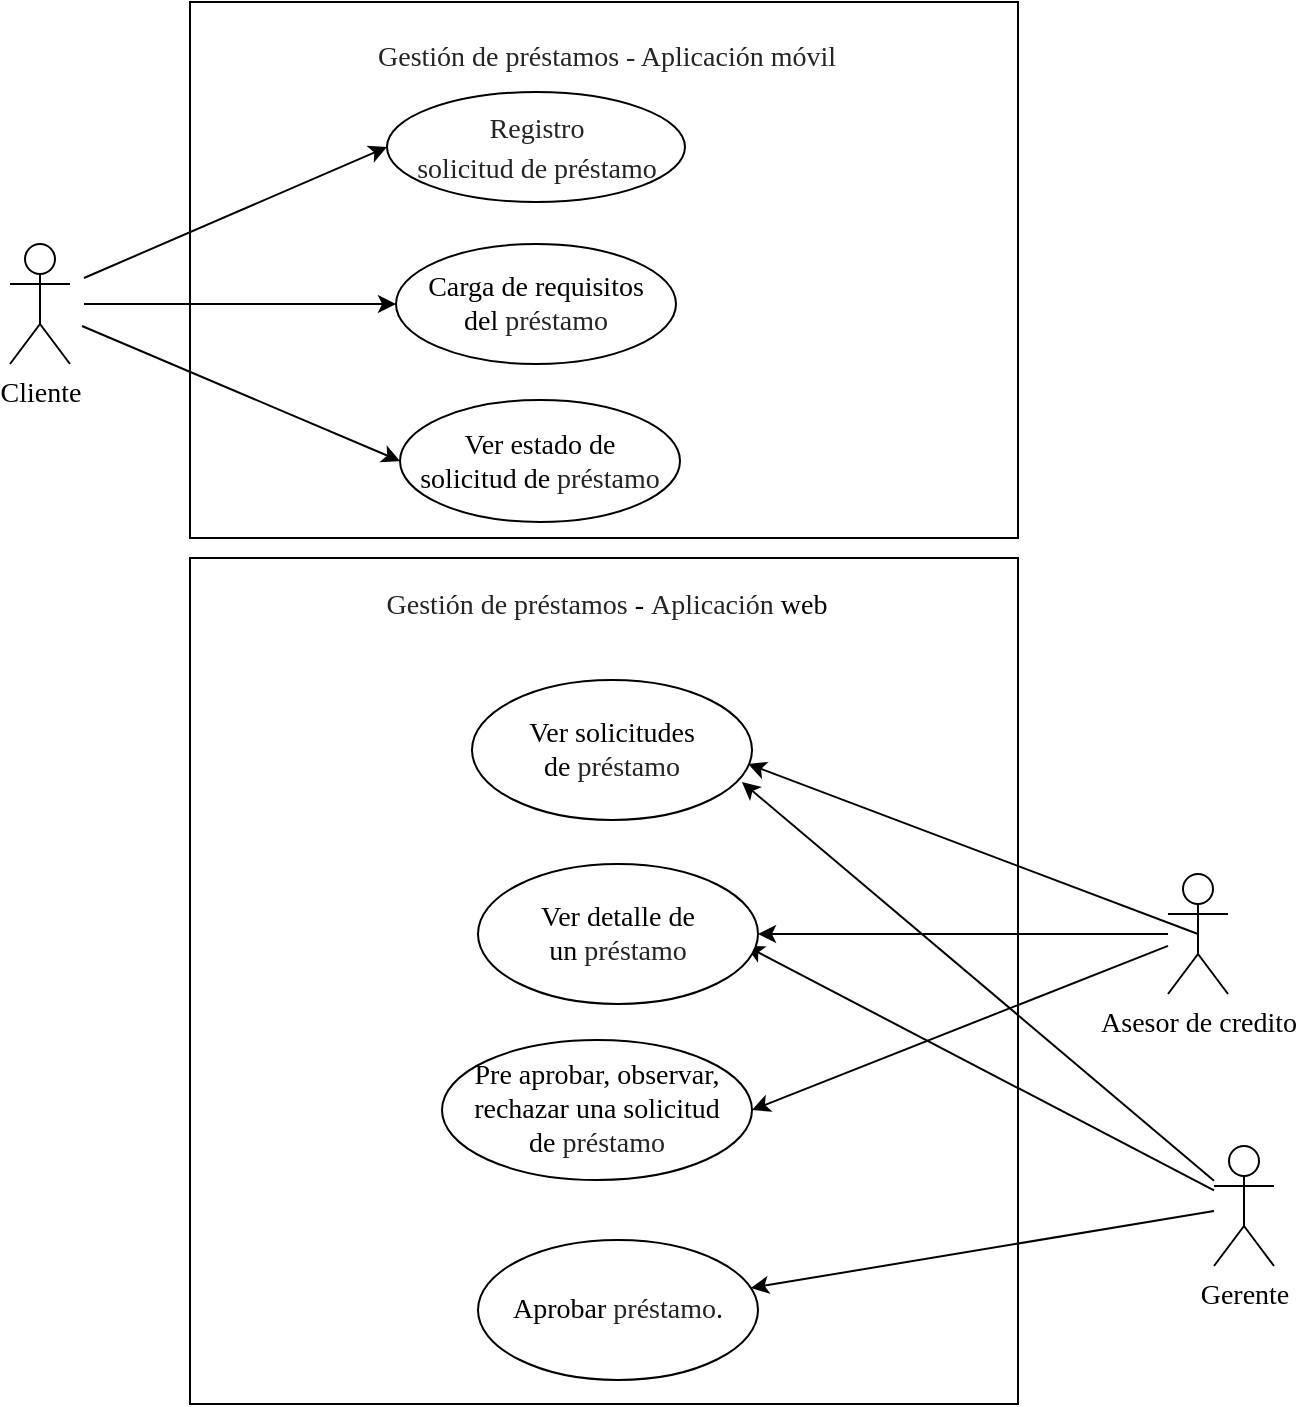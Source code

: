 <mxfile>
    <diagram id="1fi5Kx5LPePZL9SqUFNj" name="Page-1">
        <mxGraphModel dx="1531" dy="885" grid="0" gridSize="10" guides="1" tooltips="1" connect="1" arrows="1" fold="1" page="0" pageScale="1" pageWidth="850" pageHeight="1100" math="0" shadow="0">
            <root>
                <mxCell id="0"/>
                <mxCell id="1" parent="0"/>
                <mxCell id="81" value="" style="rounded=0;whiteSpace=wrap;html=1;fontFamily=Times New Roman;fontSize=14;" parent="1" vertex="1">
                    <mxGeometry x="76" y="66" width="414" height="423" as="geometry"/>
                </mxCell>
                <mxCell id="39" value="" style="rounded=0;whiteSpace=wrap;html=1;fontFamily=Times New Roman;fontSize=14;" parent="1" vertex="1">
                    <mxGeometry x="76" y="-212" width="414" height="268" as="geometry"/>
                </mxCell>
                <mxCell id="16" value="Ver estado de &lt;br style=&quot;font-size: 14px&quot;&gt;solicitud de&amp;nbsp;&lt;span id=&quot;docs-internal-guid-fa9ec0e2-7fff-3394-8a7c-40f6800a1c9c&quot;&gt;&lt;span style=&quot;font-size: 10.5pt ; color: rgb(36 , 36 , 36) ; vertical-align: baseline&quot;&gt;préstamo&lt;/span&gt;&lt;/span&gt;" style="ellipse;whiteSpace=wrap;html=1;fontFamily=Times New Roman;fontSize=14;" parent="1" vertex="1">
                    <mxGeometry x="181" y="-13" width="140" height="61" as="geometry"/>
                </mxCell>
                <mxCell id="40" value="&lt;span id=&quot;docs-internal-guid-40a8a800-7fff-940c-196f-b262e223e86f&quot;&gt;&lt;span style=&quot;font-size: 10.5pt ; color: rgb(36 , 36 , 36) ; vertical-align: baseline&quot;&gt;Gestión de préstamos - Aplicación móvil&lt;/span&gt;&lt;/span&gt;" style="text;html=1;align=center;verticalAlign=middle;resizable=0;points=[];autosize=1;strokeColor=none;fontFamily=Times New Roman;fontSize=14;" parent="1" vertex="1">
                    <mxGeometry x="164.5" y="-195" width="239" height="21" as="geometry"/>
                </mxCell>
                <mxCell id="42" value="&lt;span id=&quot;docs-internal-guid-9d7fdbcb-7fff-656a-2601-6d5e32c1ed53&quot;&gt;&lt;p dir=&quot;ltr&quot; style=&quot;line-height: 1.38 ; margin-top: 0pt ; margin-bottom: 0pt&quot;&gt;&lt;span style=&quot;font-size: 10.5pt ; color: rgb(36 , 36 , 36) ; vertical-align: baseline&quot;&gt;Registro&lt;/span&gt;&lt;/p&gt;&lt;p dir=&quot;ltr&quot; style=&quot;line-height: 1.38 ; text-align: justify ; margin-top: 0pt ; margin-bottom: 0pt&quot;&gt;&lt;span style=&quot;font-size: 10.5pt ; color: rgb(36 , 36 , 36) ; vertical-align: baseline&quot;&gt;solicitud de préstamo&lt;/span&gt;&lt;/p&gt;&lt;/span&gt;" style="ellipse;whiteSpace=wrap;html=1;fontFamily=Times New Roman;fontSize=14;" parent="1" vertex="1">
                    <mxGeometry x="174.5" y="-167" width="149" height="55" as="geometry"/>
                </mxCell>
                <mxCell id="43" value="Carga de requisitos del&amp;nbsp;&lt;span id=&quot;docs-internal-guid-a9796045-7fff-ea98-c575-21d667e8b88e&quot;&gt;&lt;span style=&quot;font-size: 10.5pt ; color: rgb(36 , 36 , 36) ; vertical-align: baseline&quot;&gt;préstamo&lt;/span&gt;&lt;/span&gt;" style="ellipse;whiteSpace=wrap;html=1;fontFamily=Times New Roman;fontSize=14;" parent="1" vertex="1">
                    <mxGeometry x="179" y="-91" width="140" height="60" as="geometry"/>
                </mxCell>
                <mxCell id="73" style="edgeStyle=none;html=1;entryX=0;entryY=0.5;entryDx=0;entryDy=0;fontFamily=Times New Roman;fontSize=14;" parent="1" target="42" edge="1">
                    <mxGeometry relative="1" as="geometry">
                        <mxPoint x="23" y="-74" as="sourcePoint"/>
                    </mxGeometry>
                </mxCell>
                <mxCell id="79" style="edgeStyle=none;html=1;entryX=0;entryY=0.5;entryDx=0;entryDy=0;fontFamily=Times New Roman;fontSize=14;" parent="1" target="16" edge="1">
                    <mxGeometry relative="1" as="geometry">
                        <mxPoint x="22" y="-50" as="sourcePoint"/>
                    </mxGeometry>
                </mxCell>
                <mxCell id="65" value="Cliente" style="shape=umlActor;verticalLabelPosition=bottom;verticalAlign=top;html=1;fontFamily=Times New Roman;fontSize=14;" parent="1" vertex="1">
                    <mxGeometry x="-14" y="-91" width="30" height="60" as="geometry"/>
                </mxCell>
                <mxCell id="93" style="edgeStyle=none;html=1;fontFamily=Times New Roman;fontSize=14;" parent="1" source="76" target="91" edge="1">
                    <mxGeometry relative="1" as="geometry"/>
                </mxCell>
                <mxCell id="94" style="edgeStyle=none;html=1;entryX=0.957;entryY=0.586;entryDx=0;entryDy=0;entryPerimeter=0;fontFamily=Times New Roman;fontSize=14;" parent="1" source="76" target="84" edge="1">
                    <mxGeometry relative="1" as="geometry"/>
                </mxCell>
                <mxCell id="95" style="edgeStyle=none;html=1;entryX=0.964;entryY=0.729;entryDx=0;entryDy=0;entryPerimeter=0;fontFamily=Times New Roman;fontSize=14;" parent="1" source="76" target="83" edge="1">
                    <mxGeometry relative="1" as="geometry"/>
                </mxCell>
                <mxCell id="76" value="Gerente" style="shape=umlActor;verticalLabelPosition=bottom;verticalAlign=top;html=1;fontFamily=Times New Roman;fontSize=14;" parent="1" vertex="1">
                    <mxGeometry x="588" y="360" width="30" height="60" as="geometry"/>
                </mxCell>
                <mxCell id="87" style="edgeStyle=none;html=1;exitX=0.5;exitY=0.5;exitDx=0;exitDy=0;exitPerimeter=0;entryX=0.986;entryY=0.6;entryDx=0;entryDy=0;entryPerimeter=0;fontFamily=Times New Roman;fontSize=14;" parent="1" source="77" target="83" edge="1">
                    <mxGeometry relative="1" as="geometry"/>
                </mxCell>
                <mxCell id="88" style="edgeStyle=none;html=1;entryX=1;entryY=0.5;entryDx=0;entryDy=0;fontFamily=Times New Roman;fontSize=14;" parent="1" source="77" target="84" edge="1">
                    <mxGeometry relative="1" as="geometry"/>
                </mxCell>
                <mxCell id="92" style="edgeStyle=none;html=1;entryX=1;entryY=0.5;entryDx=0;entryDy=0;fontFamily=Times New Roman;fontSize=14;" parent="1" source="77" target="89" edge="1">
                    <mxGeometry relative="1" as="geometry"/>
                </mxCell>
                <mxCell id="77" value="Asesor de credito" style="shape=umlActor;verticalLabelPosition=bottom;verticalAlign=top;html=1;fontFamily=Times New Roman;fontSize=14;" parent="1" vertex="1">
                    <mxGeometry x="565" y="224" width="30" height="60" as="geometry"/>
                </mxCell>
                <mxCell id="82" value="&lt;span id=&quot;docs-internal-guid-29dd4a9c-7fff-b052-4d80-a8ba4639154e&quot;&gt;&lt;span style=&quot;font-size: 10.5pt ; color: rgb(36 , 36 , 36) ; vertical-align: baseline&quot;&gt;Gestión de préstamos&lt;/span&gt;&lt;/span&gt;&amp;nbsp;-&amp;nbsp;&lt;span id=&quot;docs-internal-guid-8fee6780-7fff-d6c3-c8ea-d4e713e81d3c&quot;&gt;&lt;span style=&quot;font-size: 10.5pt ; color: rgb(36 , 36 , 36) ; vertical-align: baseline&quot;&gt;Aplicación&lt;/span&gt;&lt;/span&gt;&amp;nbsp;web" style="text;html=1;align=center;verticalAlign=middle;resizable=0;points=[];autosize=1;strokeColor=none;fontFamily=Times New Roman;fontSize=14;" parent="1" vertex="1">
                    <mxGeometry x="169" y="79" width="230" height="21" as="geometry"/>
                </mxCell>
                <mxCell id="83" value="Ver&amp;nbsp;solicitudes de&amp;nbsp;&lt;span id=&quot;docs-internal-guid-4277a991-7fff-0445-0bc8-72ea54e618ed&quot;&gt;&lt;span style=&quot;font-size: 10.5pt ; color: rgb(36 , 36 , 36) ; vertical-align: baseline&quot;&gt;préstamo&lt;/span&gt;&lt;/span&gt;" style="ellipse;whiteSpace=wrap;html=1;fontFamily=Times New Roman;fontSize=14;" parent="1" vertex="1">
                    <mxGeometry x="217" y="127" width="140" height="70" as="geometry"/>
                </mxCell>
                <mxCell id="84" value="Ver&amp;nbsp;detalle de &lt;br style=&quot;font-size: 14px&quot;&gt;un&amp;nbsp;&lt;span id=&quot;docs-internal-guid-4277a991-7fff-0445-0bc8-72ea54e618ed&quot;&gt;&lt;span style=&quot;font-size: 10.5pt ; color: rgb(36 , 36 , 36) ; vertical-align: baseline&quot;&gt;préstamo&lt;/span&gt;&lt;/span&gt;" style="ellipse;whiteSpace=wrap;html=1;fontFamily=Times New Roman;fontSize=14;" parent="1" vertex="1">
                    <mxGeometry x="220" y="219" width="140" height="70" as="geometry"/>
                </mxCell>
                <mxCell id="89" value="Pre aprobar, observar, rechazar una solicitud de&amp;nbsp;&lt;span id=&quot;docs-internal-guid-13a2acdc-7fff-6667-3e23-460df5b7adc0&quot;&gt;&lt;span style=&quot;font-size: 10.5pt ; color: rgb(36 , 36 , 36) ; vertical-align: baseline&quot;&gt;préstamo&lt;/span&gt;&lt;/span&gt;" style="ellipse;whiteSpace=wrap;html=1;fontFamily=Times New Roman;fontSize=14;" parent="1" vertex="1">
                    <mxGeometry x="202" y="307" width="155" height="70" as="geometry"/>
                </mxCell>
                <mxCell id="91" value="Aprobar&amp;nbsp;&lt;span id=&quot;docs-internal-guid-bbaecb51-7fff-a92b-1c6b-005b61468eef&quot;&gt;&lt;span style=&quot;font-size: 10.5pt ; color: rgb(36 , 36 , 36) ; vertical-align: baseline&quot;&gt;préstamo&lt;/span&gt;&lt;/span&gt;." style="ellipse;whiteSpace=wrap;html=1;fontFamily=Times New Roman;fontSize=14;" parent="1" vertex="1">
                    <mxGeometry x="220" y="407" width="140" height="70" as="geometry"/>
                </mxCell>
                <mxCell id="96" style="edgeStyle=none;html=1;entryX=0;entryY=0.5;entryDx=0;entryDy=0;fontFamily=Times New Roman;fontSize=14;" parent="1" target="43" edge="1">
                    <mxGeometry relative="1" as="geometry">
                        <mxPoint x="23" y="-61" as="sourcePoint"/>
                        <mxPoint x="184.5" y="-129.5" as="targetPoint"/>
                    </mxGeometry>
                </mxCell>
            </root>
        </mxGraphModel>
    </diagram>
</mxfile>